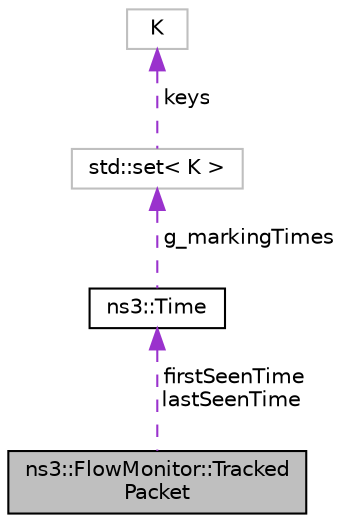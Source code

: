 digraph "ns3::FlowMonitor::TrackedPacket"
{
 // LATEX_PDF_SIZE
  edge [fontname="Helvetica",fontsize="10",labelfontname="Helvetica",labelfontsize="10"];
  node [fontname="Helvetica",fontsize="10",shape=record];
  Node1 [label="ns3::FlowMonitor::Tracked\lPacket",height=0.2,width=0.4,color="black", fillcolor="grey75", style="filled", fontcolor="black",tooltip="Structure to represent a single tracked packet data."];
  Node2 -> Node1 [dir="back",color="darkorchid3",fontsize="10",style="dashed",label=" firstSeenTime\nlastSeenTime" ,fontname="Helvetica"];
  Node2 [label="ns3::Time",height=0.2,width=0.4,color="black", fillcolor="white", style="filled",URL="$classns3_1_1_time.html",tooltip="Simulation virtual time values and global simulation resolution."];
  Node3 -> Node2 [dir="back",color="darkorchid3",fontsize="10",style="dashed",label=" g_markingTimes" ,fontname="Helvetica"];
  Node3 [label="std::set\< K \>",height=0.2,width=0.4,color="grey75", fillcolor="white", style="filled",tooltip=" "];
  Node4 -> Node3 [dir="back",color="darkorchid3",fontsize="10",style="dashed",label=" keys" ,fontname="Helvetica"];
  Node4 [label="K",height=0.2,width=0.4,color="grey75", fillcolor="white", style="filled",tooltip=" "];
}
